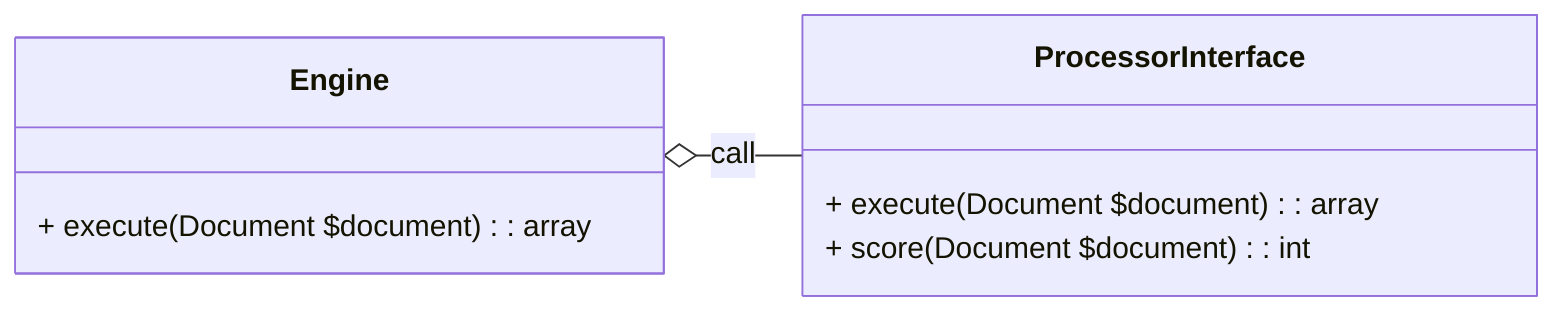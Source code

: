 classDiagram
    direction LR
    Engine o-- ProcessorInterface: call

    class Engine {
        + execute(Document $document): array
    }

    class ProcessorInterface {
        + execute(Document $document): array
        + score(Document $document): int
    }